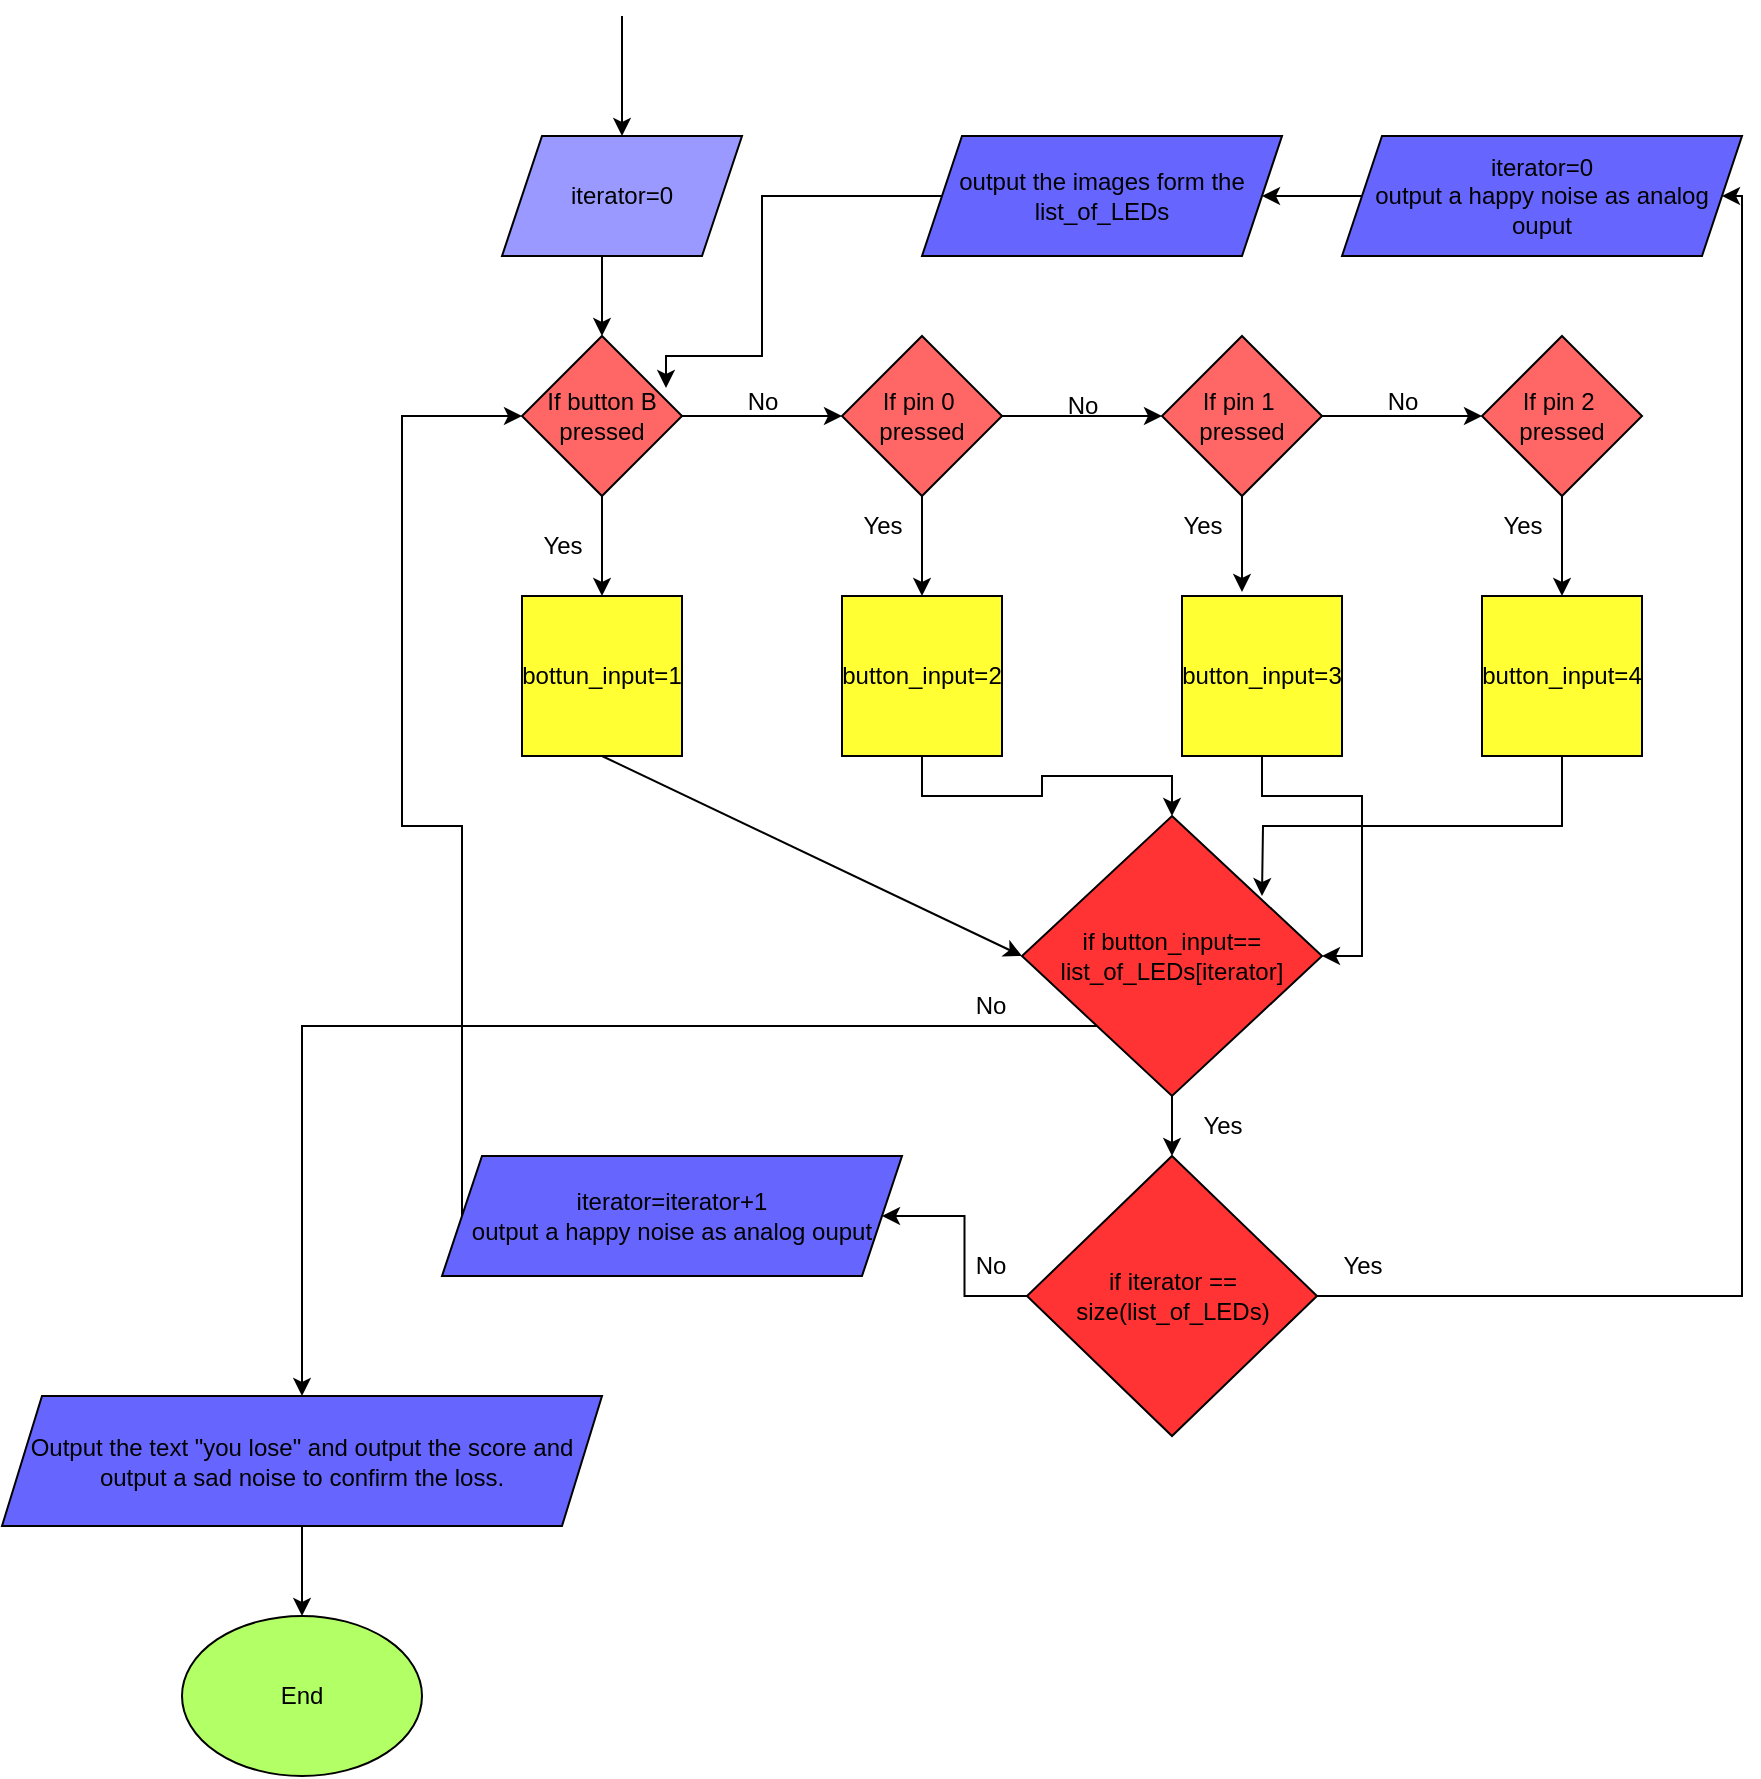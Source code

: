 <mxfile version="23.0.2" type="github">
  <diagram id="C5RBs43oDa-KdzZeNtuy" name="Page-1">
    <mxGraphModel dx="2261" dy="1949" grid="1" gridSize="10" guides="1" tooltips="1" connect="1" arrows="1" fold="1" page="1" pageScale="1" pageWidth="827" pageHeight="1169" math="0" shadow="0">
      <root>
        <mxCell id="WIyWlLk6GJQsqaUBKTNV-0" />
        <mxCell id="WIyWlLk6GJQsqaUBKTNV-1" parent="WIyWlLk6GJQsqaUBKTNV-0" />
        <mxCell id="NYyCiRp0HVzE1PTWud5s-3" value="" style="edgeStyle=orthogonalEdgeStyle;rounded=0;orthogonalLoop=1;jettySize=auto;html=1;" parent="WIyWlLk6GJQsqaUBKTNV-1" source="NYyCiRp0HVzE1PTWud5s-0" target="NYyCiRp0HVzE1PTWud5s-2" edge="1">
          <mxGeometry relative="1" as="geometry">
            <Array as="points">
              <mxPoint x="310" y="80" />
              <mxPoint x="310" y="80" />
            </Array>
          </mxGeometry>
        </mxCell>
        <mxCell id="NYyCiRp0HVzE1PTWud5s-12" style="edgeStyle=orthogonalEdgeStyle;rounded=0;orthogonalLoop=1;jettySize=auto;html=1;exitX=0.5;exitY=1;exitDx=0;exitDy=0;" parent="WIyWlLk6GJQsqaUBKTNV-1" source="NYyCiRp0HVzE1PTWud5s-0" edge="1">
          <mxGeometry relative="1" as="geometry">
            <mxPoint x="220" y="170" as="targetPoint" />
          </mxGeometry>
        </mxCell>
        <mxCell id="NYyCiRp0HVzE1PTWud5s-0" value="If button B pressed" style="rhombus;whiteSpace=wrap;html=1;fillColor=#FF6666;" parent="WIyWlLk6GJQsqaUBKTNV-1" vertex="1">
          <mxGeometry x="180" y="40" width="80" height="80" as="geometry" />
        </mxCell>
        <mxCell id="NYyCiRp0HVzE1PTWud5s-1" value="" style="endArrow=classic;html=1;rounded=0;entryX=0.5;entryY=0;entryDx=0;entryDy=0;" parent="WIyWlLk6GJQsqaUBKTNV-1" target="NYyCiRp0HVzE1PTWud5s-0" edge="1">
          <mxGeometry width="50" height="50" relative="1" as="geometry">
            <mxPoint x="220" as="sourcePoint" />
            <mxPoint x="220" as="targetPoint" />
            <Array as="points">
              <mxPoint x="220" />
            </Array>
          </mxGeometry>
        </mxCell>
        <mxCell id="NYyCiRp0HVzE1PTWud5s-5" value="" style="edgeStyle=orthogonalEdgeStyle;rounded=0;orthogonalLoop=1;jettySize=auto;html=1;" parent="WIyWlLk6GJQsqaUBKTNV-1" source="NYyCiRp0HVzE1PTWud5s-2" target="NYyCiRp0HVzE1PTWud5s-4" edge="1">
          <mxGeometry relative="1" as="geometry" />
        </mxCell>
        <mxCell id="NYyCiRp0HVzE1PTWud5s-28" style="edgeStyle=orthogonalEdgeStyle;rounded=0;orthogonalLoop=1;jettySize=auto;html=1;exitX=0.5;exitY=1;exitDx=0;exitDy=0;entryX=0.5;entryY=0;entryDx=0;entryDy=0;" parent="WIyWlLk6GJQsqaUBKTNV-1" source="NYyCiRp0HVzE1PTWud5s-2" target="NYyCiRp0HVzE1PTWud5s-25" edge="1">
          <mxGeometry relative="1" as="geometry" />
        </mxCell>
        <mxCell id="NYyCiRp0HVzE1PTWud5s-2" value="If pin 0&amp;nbsp; pressed" style="rhombus;whiteSpace=wrap;html=1;fillColor=#FF6666;" parent="WIyWlLk6GJQsqaUBKTNV-1" vertex="1">
          <mxGeometry x="340" y="40" width="80" height="80" as="geometry" />
        </mxCell>
        <mxCell id="NYyCiRp0HVzE1PTWud5s-7" value="" style="edgeStyle=orthogonalEdgeStyle;rounded=0;orthogonalLoop=1;jettySize=auto;html=1;" parent="WIyWlLk6GJQsqaUBKTNV-1" source="NYyCiRp0HVzE1PTWud5s-4" target="NYyCiRp0HVzE1PTWud5s-6" edge="1">
          <mxGeometry relative="1" as="geometry" />
        </mxCell>
        <mxCell id="NYyCiRp0HVzE1PTWud5s-4" value="If pin 1&amp;nbsp; pressed" style="rhombus;whiteSpace=wrap;html=1;fillColor=#FF6666;" parent="WIyWlLk6GJQsqaUBKTNV-1" vertex="1">
          <mxGeometry x="500" y="40" width="80" height="80" as="geometry" />
        </mxCell>
        <mxCell id="NYyCiRp0HVzE1PTWud5s-30" style="edgeStyle=orthogonalEdgeStyle;rounded=0;orthogonalLoop=1;jettySize=auto;html=1;exitX=0.5;exitY=1;exitDx=0;exitDy=0;entryX=0.5;entryY=0;entryDx=0;entryDy=0;" parent="WIyWlLk6GJQsqaUBKTNV-1" source="NYyCiRp0HVzE1PTWud5s-6" target="NYyCiRp0HVzE1PTWud5s-27" edge="1">
          <mxGeometry relative="1" as="geometry" />
        </mxCell>
        <mxCell id="NYyCiRp0HVzE1PTWud5s-6" value="If pin 2&amp;nbsp; pressed" style="rhombus;whiteSpace=wrap;html=1;fillColor=#FF6666;" parent="WIyWlLk6GJQsqaUBKTNV-1" vertex="1">
          <mxGeometry x="660" y="40" width="80" height="80" as="geometry" />
        </mxCell>
        <mxCell id="NYyCiRp0HVzE1PTWud5s-9" value="No&lt;br&gt;" style="text;html=1;align=center;verticalAlign=middle;resizable=0;points=[];autosize=1;strokeColor=none;fillColor=none;" parent="WIyWlLk6GJQsqaUBKTNV-1" vertex="1">
          <mxGeometry x="440" y="60" width="40" height="30" as="geometry" />
        </mxCell>
        <mxCell id="NYyCiRp0HVzE1PTWud5s-10" value="No&lt;br&gt;" style="text;html=1;align=center;verticalAlign=middle;resizable=0;points=[];autosize=1;strokeColor=none;fillColor=none;" parent="WIyWlLk6GJQsqaUBKTNV-1" vertex="1">
          <mxGeometry x="600" y="58" width="40" height="30" as="geometry" />
        </mxCell>
        <mxCell id="NYyCiRp0HVzE1PTWud5s-13" value="No&lt;br&gt;" style="text;html=1;align=center;verticalAlign=middle;resizable=0;points=[];autosize=1;strokeColor=none;fillColor=none;" parent="WIyWlLk6GJQsqaUBKTNV-1" vertex="1">
          <mxGeometry x="280" y="58" width="40" height="30" as="geometry" />
        </mxCell>
        <mxCell id="NYyCiRp0HVzE1PTWud5s-17" value="iterator=0" style="shape=parallelogram;perimeter=parallelogramPerimeter;whiteSpace=wrap;html=1;fixedSize=1;fillColor=#9999FF;" parent="WIyWlLk6GJQsqaUBKTNV-1" vertex="1">
          <mxGeometry x="170" y="-60" width="120" height="60" as="geometry" />
        </mxCell>
        <mxCell id="NYyCiRp0HVzE1PTWud5s-18" value="" style="endArrow=classic;html=1;rounded=0;entryX=0.5;entryY=0;entryDx=0;entryDy=0;" parent="WIyWlLk6GJQsqaUBKTNV-1" target="NYyCiRp0HVzE1PTWud5s-17" edge="1">
          <mxGeometry width="50" height="50" relative="1" as="geometry">
            <mxPoint x="230" y="-120" as="sourcePoint" />
            <mxPoint x="320" y="80" as="targetPoint" />
          </mxGeometry>
        </mxCell>
        <mxCell id="NYyCiRp0HVzE1PTWud5s-20" value="Yes" style="text;html=1;align=center;verticalAlign=middle;resizable=0;points=[];autosize=1;strokeColor=none;fillColor=none;" parent="WIyWlLk6GJQsqaUBKTNV-1" vertex="1">
          <mxGeometry x="180" y="130" width="40" height="30" as="geometry" />
        </mxCell>
        <mxCell id="NYyCiRp0HVzE1PTWud5s-21" value="Yes" style="text;html=1;align=center;verticalAlign=middle;resizable=0;points=[];autosize=1;strokeColor=none;fillColor=none;" parent="WIyWlLk6GJQsqaUBKTNV-1" vertex="1">
          <mxGeometry x="340" y="120" width="40" height="30" as="geometry" />
        </mxCell>
        <mxCell id="NYyCiRp0HVzE1PTWud5s-22" value="Yes" style="text;html=1;align=center;verticalAlign=middle;resizable=0;points=[];autosize=1;strokeColor=none;fillColor=none;" parent="WIyWlLk6GJQsqaUBKTNV-1" vertex="1">
          <mxGeometry x="500" y="120" width="40" height="30" as="geometry" />
        </mxCell>
        <mxCell id="NYyCiRp0HVzE1PTWud5s-23" value="Yes" style="text;html=1;align=center;verticalAlign=middle;resizable=0;points=[];autosize=1;strokeColor=none;fillColor=none;" parent="WIyWlLk6GJQsqaUBKTNV-1" vertex="1">
          <mxGeometry x="660" y="120" width="40" height="30" as="geometry" />
        </mxCell>
        <mxCell id="NYyCiRp0HVzE1PTWud5s-24" value="bottun_input=1" style="whiteSpace=wrap;html=1;aspect=fixed;fillColor=#FFFF33;" parent="WIyWlLk6GJQsqaUBKTNV-1" vertex="1">
          <mxGeometry x="180" y="170" width="80" height="80" as="geometry" />
        </mxCell>
        <mxCell id="LbI6MgC-RqQd3pRqkspq-2" style="edgeStyle=orthogonalEdgeStyle;rounded=0;orthogonalLoop=1;jettySize=auto;html=1;exitX=0.5;exitY=1;exitDx=0;exitDy=0;entryX=0.5;entryY=0;entryDx=0;entryDy=0;" edge="1" parent="WIyWlLk6GJQsqaUBKTNV-1" source="NYyCiRp0HVzE1PTWud5s-25" target="LbI6MgC-RqQd3pRqkspq-0">
          <mxGeometry relative="1" as="geometry" />
        </mxCell>
        <mxCell id="NYyCiRp0HVzE1PTWud5s-25" value="button_input=2" style="whiteSpace=wrap;html=1;aspect=fixed;fillColor=#FFFF33;" parent="WIyWlLk6GJQsqaUBKTNV-1" vertex="1">
          <mxGeometry x="340" y="170" width="80" height="80" as="geometry" />
        </mxCell>
        <mxCell id="LbI6MgC-RqQd3pRqkspq-3" style="edgeStyle=orthogonalEdgeStyle;rounded=0;orthogonalLoop=1;jettySize=auto;html=1;exitX=0.5;exitY=1;exitDx=0;exitDy=0;entryX=1;entryY=0.5;entryDx=0;entryDy=0;" edge="1" parent="WIyWlLk6GJQsqaUBKTNV-1" source="NYyCiRp0HVzE1PTWud5s-26" target="LbI6MgC-RqQd3pRqkspq-0">
          <mxGeometry relative="1" as="geometry" />
        </mxCell>
        <mxCell id="NYyCiRp0HVzE1PTWud5s-26" value="button_input=3" style="whiteSpace=wrap;html=1;aspect=fixed;fillColor=#FFFF33;" parent="WIyWlLk6GJQsqaUBKTNV-1" vertex="1">
          <mxGeometry x="510" y="170" width="80" height="80" as="geometry" />
        </mxCell>
        <mxCell id="LbI6MgC-RqQd3pRqkspq-4" style="edgeStyle=orthogonalEdgeStyle;rounded=0;orthogonalLoop=1;jettySize=auto;html=1;exitX=0.5;exitY=1;exitDx=0;exitDy=0;" edge="1" parent="WIyWlLk6GJQsqaUBKTNV-1" source="NYyCiRp0HVzE1PTWud5s-27">
          <mxGeometry relative="1" as="geometry">
            <mxPoint x="550" y="320" as="targetPoint" />
          </mxGeometry>
        </mxCell>
        <mxCell id="NYyCiRp0HVzE1PTWud5s-27" value="button_input=4" style="whiteSpace=wrap;html=1;aspect=fixed;fillColor=#FFFF33;" parent="WIyWlLk6GJQsqaUBKTNV-1" vertex="1">
          <mxGeometry x="660" y="170" width="80" height="80" as="geometry" />
        </mxCell>
        <mxCell id="NYyCiRp0HVzE1PTWud5s-29" style="edgeStyle=orthogonalEdgeStyle;rounded=0;orthogonalLoop=1;jettySize=auto;html=1;exitX=0.5;exitY=1;exitDx=0;exitDy=0;entryX=0.375;entryY=-0.025;entryDx=0;entryDy=0;entryPerimeter=0;" parent="WIyWlLk6GJQsqaUBKTNV-1" source="NYyCiRp0HVzE1PTWud5s-4" target="NYyCiRp0HVzE1PTWud5s-26" edge="1">
          <mxGeometry relative="1" as="geometry" />
        </mxCell>
        <mxCell id="LbI6MgC-RqQd3pRqkspq-8" style="edgeStyle=orthogonalEdgeStyle;rounded=0;orthogonalLoop=1;jettySize=auto;html=1;exitX=0.5;exitY=1;exitDx=0;exitDy=0;entryX=0.5;entryY=0;entryDx=0;entryDy=0;" edge="1" parent="WIyWlLk6GJQsqaUBKTNV-1" source="LbI6MgC-RqQd3pRqkspq-0" target="LbI6MgC-RqQd3pRqkspq-7">
          <mxGeometry relative="1" as="geometry" />
        </mxCell>
        <mxCell id="LbI6MgC-RqQd3pRqkspq-20" style="edgeStyle=orthogonalEdgeStyle;rounded=0;orthogonalLoop=1;jettySize=auto;html=1;exitX=0;exitY=1;exitDx=0;exitDy=0;entryX=0.5;entryY=0;entryDx=0;entryDy=0;" edge="1" parent="WIyWlLk6GJQsqaUBKTNV-1" source="LbI6MgC-RqQd3pRqkspq-0" target="LbI6MgC-RqQd3pRqkspq-19">
          <mxGeometry relative="1" as="geometry" />
        </mxCell>
        <mxCell id="LbI6MgC-RqQd3pRqkspq-0" value="if button_input==&lt;br&gt;list_of_LEDs[iterator]" style="rhombus;whiteSpace=wrap;html=1;fillColor=#FF3333;" vertex="1" parent="WIyWlLk6GJQsqaUBKTNV-1">
          <mxGeometry x="430" y="280" width="150" height="140" as="geometry" />
        </mxCell>
        <mxCell id="LbI6MgC-RqQd3pRqkspq-1" value="" style="endArrow=classic;html=1;rounded=0;exitX=0.5;exitY=1;exitDx=0;exitDy=0;entryX=0;entryY=0.5;entryDx=0;entryDy=0;" edge="1" parent="WIyWlLk6GJQsqaUBKTNV-1" source="NYyCiRp0HVzE1PTWud5s-24" target="LbI6MgC-RqQd3pRqkspq-0">
          <mxGeometry width="50" height="50" relative="1" as="geometry">
            <mxPoint x="390" y="170" as="sourcePoint" />
            <mxPoint x="440" y="120" as="targetPoint" />
            <Array as="points" />
          </mxGeometry>
        </mxCell>
        <mxCell id="LbI6MgC-RqQd3pRqkspq-12" style="edgeStyle=orthogonalEdgeStyle;rounded=0;orthogonalLoop=1;jettySize=auto;html=1;exitX=0;exitY=0.5;exitDx=0;exitDy=0;entryX=1;entryY=0.5;entryDx=0;entryDy=0;" edge="1" parent="WIyWlLk6GJQsqaUBKTNV-1" source="LbI6MgC-RqQd3pRqkspq-6" target="LbI6MgC-RqQd3pRqkspq-11">
          <mxGeometry relative="1" as="geometry" />
        </mxCell>
        <mxCell id="LbI6MgC-RqQd3pRqkspq-6" value="iterator=0&lt;br&gt;output a happy noise as analog ouput" style="shape=parallelogram;perimeter=parallelogramPerimeter;whiteSpace=wrap;html=1;fixedSize=1;fillColor=#6666FF;" vertex="1" parent="WIyWlLk6GJQsqaUBKTNV-1">
          <mxGeometry x="590" y="-60" width="200" height="60" as="geometry" />
        </mxCell>
        <mxCell id="LbI6MgC-RqQd3pRqkspq-10" style="edgeStyle=orthogonalEdgeStyle;rounded=0;orthogonalLoop=1;jettySize=auto;html=1;exitX=1;exitY=0.5;exitDx=0;exitDy=0;entryX=1;entryY=0.5;entryDx=0;entryDy=0;" edge="1" parent="WIyWlLk6GJQsqaUBKTNV-1" source="LbI6MgC-RqQd3pRqkspq-7" target="LbI6MgC-RqQd3pRqkspq-6">
          <mxGeometry relative="1" as="geometry">
            <Array as="points">
              <mxPoint x="790" y="520" />
              <mxPoint x="790" y="-30" />
            </Array>
          </mxGeometry>
        </mxCell>
        <mxCell id="LbI6MgC-RqQd3pRqkspq-16" style="edgeStyle=orthogonalEdgeStyle;rounded=0;orthogonalLoop=1;jettySize=auto;html=1;exitX=0;exitY=0.5;exitDx=0;exitDy=0;entryX=1;entryY=0.5;entryDx=0;entryDy=0;" edge="1" parent="WIyWlLk6GJQsqaUBKTNV-1" source="LbI6MgC-RqQd3pRqkspq-7" target="LbI6MgC-RqQd3pRqkspq-14">
          <mxGeometry relative="1" as="geometry" />
        </mxCell>
        <mxCell id="LbI6MgC-RqQd3pRqkspq-7" value="if iterator == size(list_of_LEDs)" style="rhombus;whiteSpace=wrap;html=1;fillColor=#FF3333;" vertex="1" parent="WIyWlLk6GJQsqaUBKTNV-1">
          <mxGeometry x="432.5" y="450" width="145" height="140" as="geometry" />
        </mxCell>
        <mxCell id="LbI6MgC-RqQd3pRqkspq-9" value="Yes" style="text;html=1;align=center;verticalAlign=middle;resizable=0;points=[];autosize=1;strokeColor=none;fillColor=none;" vertex="1" parent="WIyWlLk6GJQsqaUBKTNV-1">
          <mxGeometry x="510" y="420" width="40" height="30" as="geometry" />
        </mxCell>
        <mxCell id="LbI6MgC-RqQd3pRqkspq-11" value="output the images form the list_of_LEDs" style="shape=parallelogram;perimeter=parallelogramPerimeter;whiteSpace=wrap;html=1;fixedSize=1;fillColor=#6666FF;" vertex="1" parent="WIyWlLk6GJQsqaUBKTNV-1">
          <mxGeometry x="380" y="-60" width="180" height="60" as="geometry" />
        </mxCell>
        <mxCell id="LbI6MgC-RqQd3pRqkspq-13" style="edgeStyle=orthogonalEdgeStyle;rounded=0;orthogonalLoop=1;jettySize=auto;html=1;exitX=0;exitY=0.5;exitDx=0;exitDy=0;entryX=0.9;entryY=0.325;entryDx=0;entryDy=0;entryPerimeter=0;" edge="1" parent="WIyWlLk6GJQsqaUBKTNV-1" source="LbI6MgC-RqQd3pRqkspq-11" target="NYyCiRp0HVzE1PTWud5s-0">
          <mxGeometry relative="1" as="geometry">
            <Array as="points">
              <mxPoint x="300" y="-30" />
              <mxPoint x="300" y="50" />
              <mxPoint x="252" y="50" />
            </Array>
          </mxGeometry>
        </mxCell>
        <mxCell id="LbI6MgC-RqQd3pRqkspq-18" style="edgeStyle=orthogonalEdgeStyle;rounded=0;orthogonalLoop=1;jettySize=auto;html=1;exitX=0;exitY=0.5;exitDx=0;exitDy=0;entryX=0;entryY=0.5;entryDx=0;entryDy=0;" edge="1" parent="WIyWlLk6GJQsqaUBKTNV-1" source="LbI6MgC-RqQd3pRqkspq-14" target="NYyCiRp0HVzE1PTWud5s-0">
          <mxGeometry relative="1" as="geometry" />
        </mxCell>
        <mxCell id="LbI6MgC-RqQd3pRqkspq-14" value="iterator=iterator+1&lt;br&gt;output a happy noise as analog ouput" style="shape=parallelogram;perimeter=parallelogramPerimeter;whiteSpace=wrap;html=1;fixedSize=1;fillColor=#6666FF;" vertex="1" parent="WIyWlLk6GJQsqaUBKTNV-1">
          <mxGeometry x="140" y="450" width="230" height="60" as="geometry" />
        </mxCell>
        <mxCell id="LbI6MgC-RqQd3pRqkspq-15" value="Yes" style="text;html=1;align=center;verticalAlign=middle;resizable=0;points=[];autosize=1;strokeColor=none;fillColor=none;" vertex="1" parent="WIyWlLk6GJQsqaUBKTNV-1">
          <mxGeometry x="580" y="490" width="40" height="30" as="geometry" />
        </mxCell>
        <mxCell id="LbI6MgC-RqQd3pRqkspq-17" value="No" style="text;html=1;align=center;verticalAlign=middle;resizable=0;points=[];autosize=1;strokeColor=none;fillColor=none;" vertex="1" parent="WIyWlLk6GJQsqaUBKTNV-1">
          <mxGeometry x="394" y="490" width="40" height="30" as="geometry" />
        </mxCell>
        <mxCell id="LbI6MgC-RqQd3pRqkspq-24" style="edgeStyle=orthogonalEdgeStyle;rounded=0;orthogonalLoop=1;jettySize=auto;html=1;exitX=0.5;exitY=1;exitDx=0;exitDy=0;entryX=0.5;entryY=0;entryDx=0;entryDy=0;" edge="1" parent="WIyWlLk6GJQsqaUBKTNV-1" source="LbI6MgC-RqQd3pRqkspq-19" target="LbI6MgC-RqQd3pRqkspq-23">
          <mxGeometry relative="1" as="geometry" />
        </mxCell>
        <mxCell id="LbI6MgC-RqQd3pRqkspq-19" value="Output the text &quot;you lose&quot; and output the score and output a sad noise to confirm the loss." style="shape=parallelogram;perimeter=parallelogramPerimeter;whiteSpace=wrap;html=1;fixedSize=1;fillColor=#6666FF;" vertex="1" parent="WIyWlLk6GJQsqaUBKTNV-1">
          <mxGeometry x="-80" y="570" width="300" height="65" as="geometry" />
        </mxCell>
        <mxCell id="LbI6MgC-RqQd3pRqkspq-21" value="No" style="text;html=1;align=center;verticalAlign=middle;resizable=0;points=[];autosize=1;strokeColor=none;fillColor=none;" vertex="1" parent="WIyWlLk6GJQsqaUBKTNV-1">
          <mxGeometry x="394" y="360" width="40" height="30" as="geometry" />
        </mxCell>
        <mxCell id="LbI6MgC-RqQd3pRqkspq-23" value="End" style="ellipse;whiteSpace=wrap;html=1;fillColor=#B3FF66;" vertex="1" parent="WIyWlLk6GJQsqaUBKTNV-1">
          <mxGeometry x="10" y="680" width="120" height="80" as="geometry" />
        </mxCell>
      </root>
    </mxGraphModel>
  </diagram>
</mxfile>
